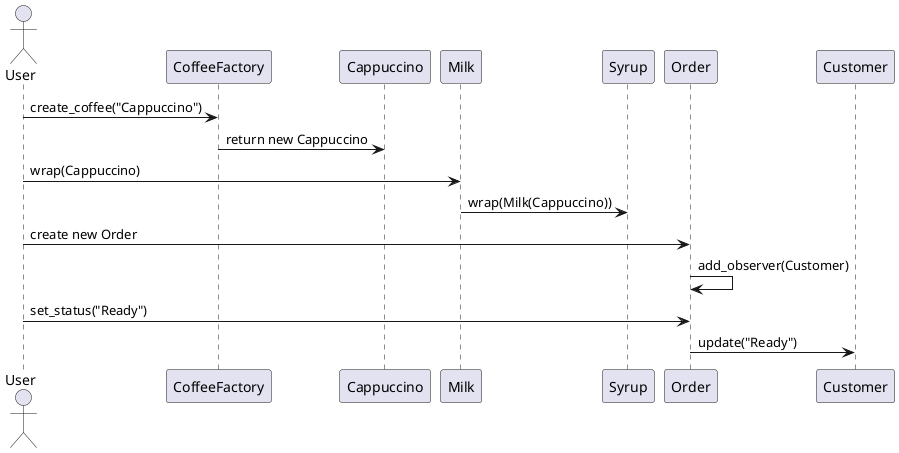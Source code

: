@startuml behavior

actor User

participant "CoffeeFactory" as Factory
participant "Cappuccino" as Cappuccino
participant "Milk" as Milk
participant "Syrup" as Syrup
participant "Order" as Order
participant "Customer" as Customer

User -> Factory : create_coffee("Cappuccino")
Factory -> Cappuccino : return new Cappuccino

User -> Milk : wrap(Cappuccino)
Milk -> Syrup : wrap(Milk(Cappuccino))

User -> Order : create new Order
Order -> Order : add_observer(Customer)

User -> Order : set_status("Ready")
Order -> Customer : update("Ready")

@enduml
